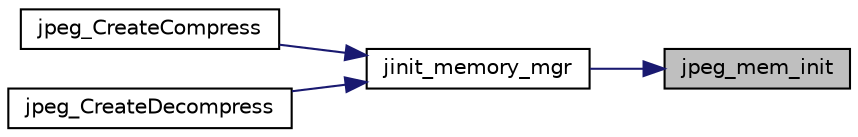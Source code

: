 digraph "jpeg_mem_init"
{
 // LATEX_PDF_SIZE
  bgcolor="transparent";
  edge [fontname="Helvetica",fontsize="10",labelfontname="Helvetica",labelfontsize="10"];
  node [fontname="Helvetica",fontsize="10",shape=record];
  rankdir="RL";
  Node35 [label="jpeg_mem_init",height=0.2,width=0.4,color="black", fillcolor="grey75", style="filled", fontcolor="black",tooltip=" "];
  Node35 -> Node36 [dir="back",color="midnightblue",fontsize="10",style="solid",fontname="Helvetica"];
  Node36 [label="jinit_memory_mgr",height=0.2,width=0.4,color="black",URL="$jmemmgr_8c.html#aab7ef31f834058db1d1f6b2ed3f46c85",tooltip=" "];
  Node36 -> Node37 [dir="back",color="midnightblue",fontsize="10",style="solid",fontname="Helvetica"];
  Node37 [label="jpeg_CreateCompress",height=0.2,width=0.4,color="black",URL="$jcapimin_8c.html#ae81c503d87df0231063541451050028b",tooltip=" "];
  Node36 -> Node38 [dir="back",color="midnightblue",fontsize="10",style="solid",fontname="Helvetica"];
  Node38 [label="jpeg_CreateDecompress",height=0.2,width=0.4,color="black",URL="$jdapimin_8c.html#a02b5c7eb58970a07cae85ffdcda9085d",tooltip=" "];
}
